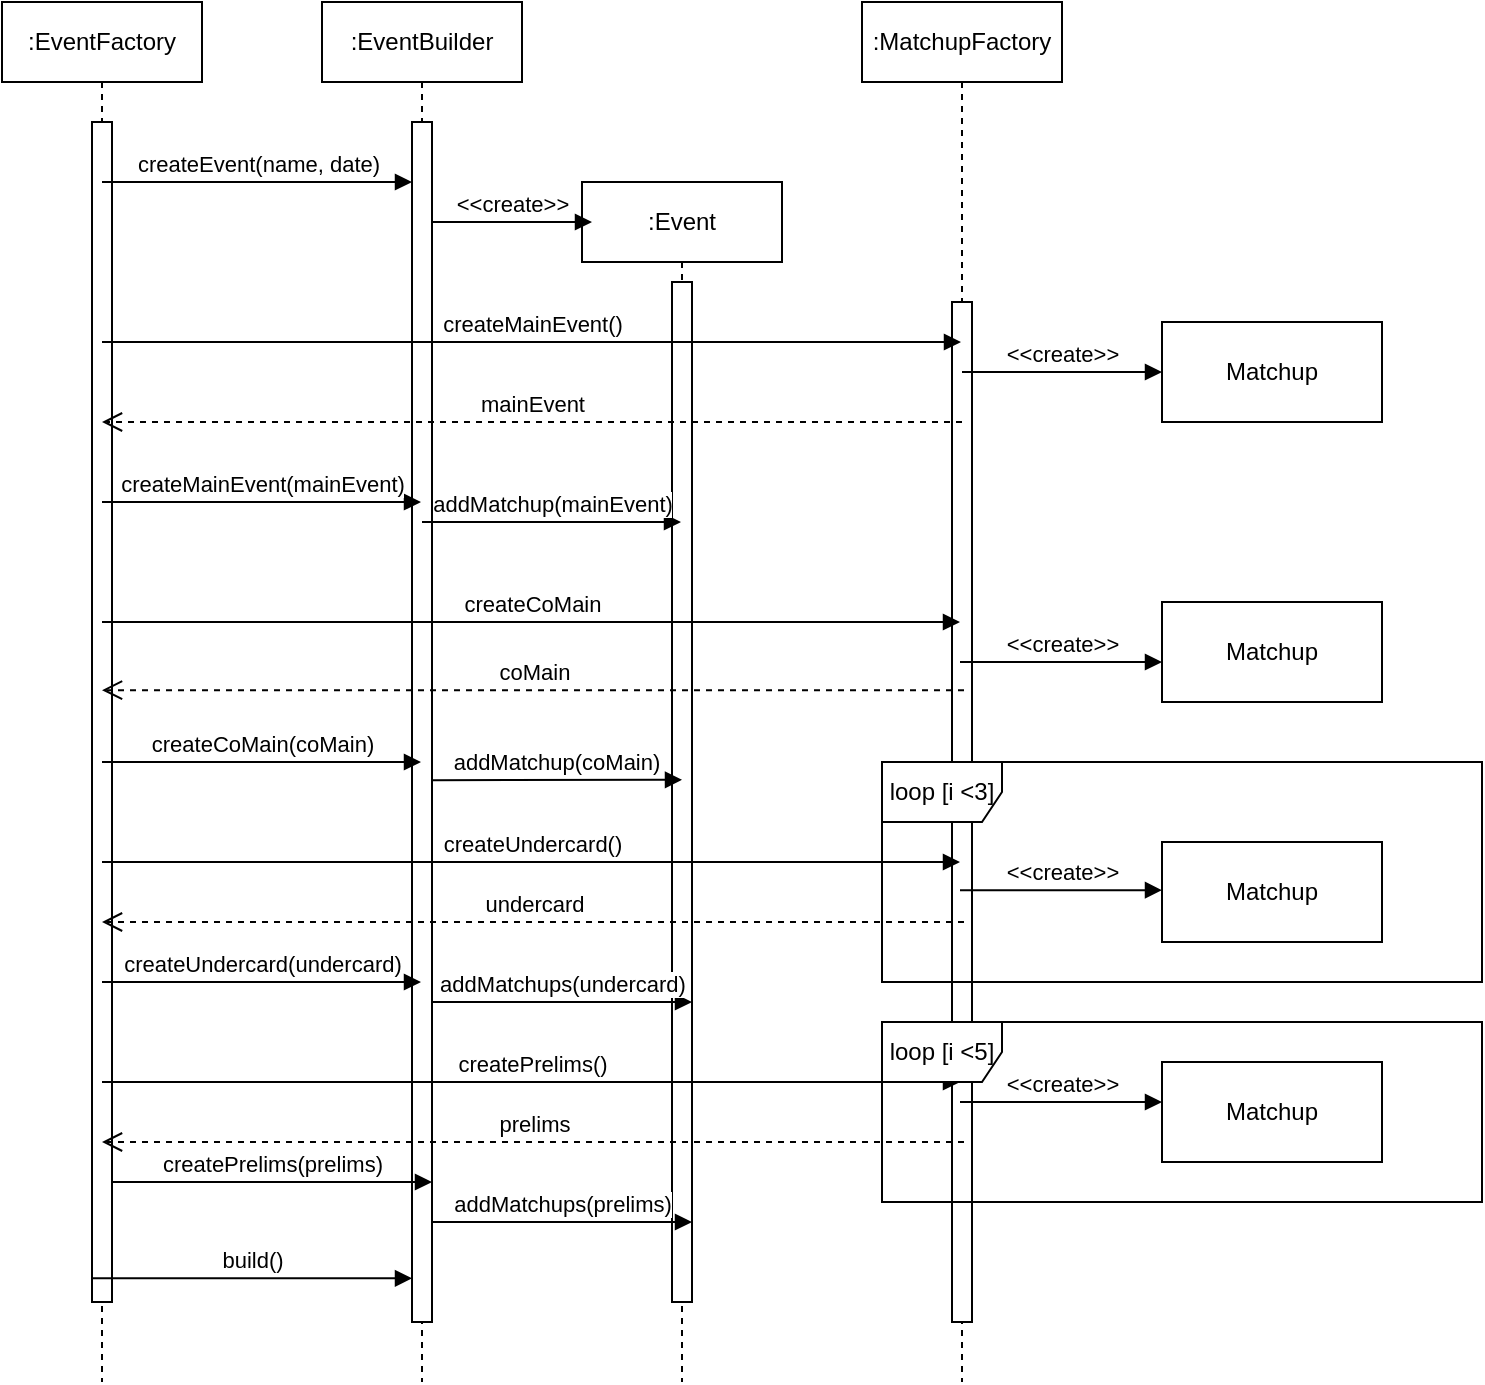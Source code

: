 <mxfile version="24.0.7" type="device">
  <diagram name="Page-1" id="0DBWNqBXxd-q_HpjypD8">
    <mxGraphModel dx="1444" dy="825" grid="1" gridSize="10" guides="1" tooltips="1" connect="1" arrows="1" fold="1" page="1" pageScale="1" pageWidth="850" pageHeight="1100" background="#FFFFFF" math="0" shadow="0">
      <root>
        <mxCell id="0" />
        <mxCell id="1" parent="0" />
        <mxCell id="21zKCzfT9OOpPkAS6_CI-9" value=":EventFactory" style="shape=umlLifeline;perimeter=lifelinePerimeter;whiteSpace=wrap;html=1;container=1;dropTarget=0;collapsible=0;recursiveResize=0;outlineConnect=0;portConstraint=eastwest;newEdgeStyle={&quot;curved&quot;:0,&quot;rounded&quot;:0};" vertex="1" parent="1">
          <mxGeometry x="40" y="40" width="100" height="690" as="geometry" />
        </mxCell>
        <mxCell id="21zKCzfT9OOpPkAS6_CI-13" value="" style="html=1;points=[[0,0,0,0,5],[0,1,0,0,-5],[1,0,0,0,5],[1,1,0,0,-5]];perimeter=orthogonalPerimeter;outlineConnect=0;targetShapes=umlLifeline;portConstraint=eastwest;newEdgeStyle={&quot;curved&quot;:0,&quot;rounded&quot;:0};" vertex="1" parent="21zKCzfT9OOpPkAS6_CI-9">
          <mxGeometry x="45" y="60" width="10" height="590" as="geometry" />
        </mxCell>
        <mxCell id="21zKCzfT9OOpPkAS6_CI-10" value=":EventBuilder" style="shape=umlLifeline;perimeter=lifelinePerimeter;whiteSpace=wrap;html=1;container=1;dropTarget=0;collapsible=0;recursiveResize=0;outlineConnect=0;portConstraint=eastwest;newEdgeStyle={&quot;curved&quot;:0,&quot;rounded&quot;:0};" vertex="1" parent="1">
          <mxGeometry x="200" y="40" width="100" height="690" as="geometry" />
        </mxCell>
        <mxCell id="21zKCzfT9OOpPkAS6_CI-11" value=":Event" style="shape=umlLifeline;perimeter=lifelinePerimeter;whiteSpace=wrap;html=1;container=1;dropTarget=0;collapsible=0;recursiveResize=0;outlineConnect=0;portConstraint=eastwest;newEdgeStyle={&quot;curved&quot;:0,&quot;rounded&quot;:0};" vertex="1" parent="1">
          <mxGeometry x="330" y="130" width="100" height="600" as="geometry" />
        </mxCell>
        <mxCell id="21zKCzfT9OOpPkAS6_CI-18" value="" style="html=1;points=[[0,0,0,0,5],[0,1,0,0,-5],[1,0,0,0,5],[1,1,0,0,-5]];perimeter=orthogonalPerimeter;outlineConnect=0;targetShapes=umlLifeline;portConstraint=eastwest;newEdgeStyle={&quot;curved&quot;:0,&quot;rounded&quot;:0};" vertex="1" parent="21zKCzfT9OOpPkAS6_CI-11">
          <mxGeometry x="45" y="50" width="10" height="510" as="geometry" />
        </mxCell>
        <mxCell id="21zKCzfT9OOpPkAS6_CI-12" value=":MatchupFactory" style="shape=umlLifeline;perimeter=lifelinePerimeter;whiteSpace=wrap;html=1;container=1;dropTarget=0;collapsible=0;recursiveResize=0;outlineConnect=0;portConstraint=eastwest;newEdgeStyle={&quot;curved&quot;:0,&quot;rounded&quot;:0};" vertex="1" parent="1">
          <mxGeometry x="470" y="40" width="100" height="690" as="geometry" />
        </mxCell>
        <mxCell id="21zKCzfT9OOpPkAS6_CI-17" value="" style="html=1;points=[[0,0,0,0,5],[0,1,0,0,-5],[1,0,0,0,5],[1,1,0,0,-5]];perimeter=orthogonalPerimeter;outlineConnect=0;targetShapes=umlLifeline;portConstraint=eastwest;newEdgeStyle={&quot;curved&quot;:0,&quot;rounded&quot;:0};" vertex="1" parent="21zKCzfT9OOpPkAS6_CI-12">
          <mxGeometry x="45" y="150" width="10" height="510" as="geometry" />
        </mxCell>
        <mxCell id="21zKCzfT9OOpPkAS6_CI-14" value="createEvent(name, date)" style="html=1;verticalAlign=bottom;endArrow=block;curved=0;rounded=0;" edge="1" parent="1" target="21zKCzfT9OOpPkAS6_CI-15">
          <mxGeometry width="80" relative="1" as="geometry">
            <mxPoint x="90" y="130" as="sourcePoint" />
            <mxPoint x="170" y="130" as="targetPoint" />
          </mxGeometry>
        </mxCell>
        <mxCell id="21zKCzfT9OOpPkAS6_CI-15" value="" style="html=1;points=[[0,0,0,0,5],[0,1,0,0,-5],[1,0,0,0,5],[1,1,0,0,-5]];perimeter=orthogonalPerimeter;outlineConnect=0;targetShapes=umlLifeline;portConstraint=eastwest;newEdgeStyle={&quot;curved&quot;:0,&quot;rounded&quot;:0};" vertex="1" parent="1">
          <mxGeometry x="245" y="100" width="10" height="600" as="geometry" />
        </mxCell>
        <mxCell id="21zKCzfT9OOpPkAS6_CI-16" value="&amp;lt;&amp;lt;create&amp;gt;&amp;gt;" style="html=1;verticalAlign=bottom;endArrow=block;curved=0;rounded=0;" edge="1" parent="1">
          <mxGeometry width="80" relative="1" as="geometry">
            <mxPoint x="255" y="150" as="sourcePoint" />
            <mxPoint x="335" y="150" as="targetPoint" />
          </mxGeometry>
        </mxCell>
        <mxCell id="21zKCzfT9OOpPkAS6_CI-19" value="createMainEvent()" style="html=1;verticalAlign=bottom;endArrow=block;curved=0;rounded=0;" edge="1" parent="1" target="21zKCzfT9OOpPkAS6_CI-12">
          <mxGeometry width="80" relative="1" as="geometry">
            <mxPoint x="90" y="210" as="sourcePoint" />
            <mxPoint x="170" y="210" as="targetPoint" />
          </mxGeometry>
        </mxCell>
        <mxCell id="21zKCzfT9OOpPkAS6_CI-20" value="mainEvent" style="html=1;verticalAlign=bottom;endArrow=open;dashed=1;endSize=8;curved=0;rounded=0;" edge="1" parent="1" target="21zKCzfT9OOpPkAS6_CI-9">
          <mxGeometry relative="1" as="geometry">
            <mxPoint x="520" y="250" as="sourcePoint" />
            <mxPoint x="440" y="250" as="targetPoint" />
          </mxGeometry>
        </mxCell>
        <mxCell id="21zKCzfT9OOpPkAS6_CI-21" value="createMainEvent(mainEvent)" style="html=1;verticalAlign=bottom;endArrow=block;curved=0;rounded=0;" edge="1" parent="1" target="21zKCzfT9OOpPkAS6_CI-10">
          <mxGeometry width="80" relative="1" as="geometry">
            <mxPoint x="90" y="290" as="sourcePoint" />
            <mxPoint x="170" y="290" as="targetPoint" />
          </mxGeometry>
        </mxCell>
        <mxCell id="21zKCzfT9OOpPkAS6_CI-22" value="addMatchup(mainEvent)" style="html=1;verticalAlign=bottom;endArrow=block;curved=0;rounded=0;" edge="1" parent="1" target="21zKCzfT9OOpPkAS6_CI-11">
          <mxGeometry width="80" relative="1" as="geometry">
            <mxPoint x="250" y="300" as="sourcePoint" />
            <mxPoint x="330" y="300" as="targetPoint" />
          </mxGeometry>
        </mxCell>
        <mxCell id="21zKCzfT9OOpPkAS6_CI-23" value="createCoMain" style="html=1;verticalAlign=bottom;endArrow=block;curved=0;rounded=0;" edge="1" parent="1">
          <mxGeometry width="80" relative="1" as="geometry">
            <mxPoint x="90" y="350" as="sourcePoint" />
            <mxPoint x="519" y="350" as="targetPoint" />
          </mxGeometry>
        </mxCell>
        <mxCell id="21zKCzfT9OOpPkAS6_CI-25" value="coMain" style="html=1;verticalAlign=bottom;endArrow=open;dashed=1;endSize=8;curved=0;rounded=0;" edge="1" parent="1">
          <mxGeometry relative="1" as="geometry">
            <mxPoint x="521" y="384.09" as="sourcePoint" />
            <mxPoint x="90" y="384.09" as="targetPoint" />
          </mxGeometry>
        </mxCell>
        <mxCell id="21zKCzfT9OOpPkAS6_CI-26" value="undercard" style="html=1;verticalAlign=bottom;endArrow=open;dashed=1;endSize=8;curved=0;rounded=0;" edge="1" parent="1">
          <mxGeometry relative="1" as="geometry">
            <mxPoint x="521" y="500" as="sourcePoint" />
            <mxPoint x="90" y="500" as="targetPoint" />
          </mxGeometry>
        </mxCell>
        <mxCell id="21zKCzfT9OOpPkAS6_CI-27" value="prelims" style="html=1;verticalAlign=bottom;endArrow=open;dashed=1;endSize=8;curved=0;rounded=0;" edge="1" parent="1">
          <mxGeometry relative="1" as="geometry">
            <mxPoint x="521" y="610" as="sourcePoint" />
            <mxPoint x="90" y="610" as="targetPoint" />
          </mxGeometry>
        </mxCell>
        <mxCell id="21zKCzfT9OOpPkAS6_CI-28" value="addMatchup(coMain)" style="html=1;verticalAlign=bottom;endArrow=block;curved=0;rounded=0;entryX=0.5;entryY=0.488;entryDx=0;entryDy=0;entryPerimeter=0;" edge="1" parent="1" target="21zKCzfT9OOpPkAS6_CI-18">
          <mxGeometry width="80" relative="1" as="geometry">
            <mxPoint x="255" y="429.09" as="sourcePoint" />
            <mxPoint x="370" y="429" as="targetPoint" />
          </mxGeometry>
        </mxCell>
        <mxCell id="21zKCzfT9OOpPkAS6_CI-29" value="addMatchups(undercard)" style="html=1;verticalAlign=bottom;endArrow=block;curved=0;rounded=0;" edge="1" parent="1">
          <mxGeometry width="80" relative="1" as="geometry">
            <mxPoint x="255" y="540" as="sourcePoint" />
            <mxPoint x="385" y="540" as="targetPoint" />
          </mxGeometry>
        </mxCell>
        <mxCell id="21zKCzfT9OOpPkAS6_CI-30" value="addMatchups(prelims)" style="html=1;verticalAlign=bottom;endArrow=block;curved=0;rounded=0;" edge="1" parent="1">
          <mxGeometry width="80" relative="1" as="geometry">
            <mxPoint x="255" y="650" as="sourcePoint" />
            <mxPoint x="385" y="650" as="targetPoint" />
          </mxGeometry>
        </mxCell>
        <mxCell id="21zKCzfT9OOpPkAS6_CI-31" value="createCoMain(coMain)" style="html=1;verticalAlign=bottom;endArrow=block;curved=0;rounded=0;" edge="1" parent="1" target="21zKCzfT9OOpPkAS6_CI-10">
          <mxGeometry width="80" relative="1" as="geometry">
            <mxPoint x="90" y="420" as="sourcePoint" />
            <mxPoint x="170" y="420" as="targetPoint" />
          </mxGeometry>
        </mxCell>
        <mxCell id="21zKCzfT9OOpPkAS6_CI-33" value="createUndercard()" style="html=1;verticalAlign=bottom;endArrow=block;curved=0;rounded=0;" edge="1" parent="1">
          <mxGeometry width="80" relative="1" as="geometry">
            <mxPoint x="90" y="470" as="sourcePoint" />
            <mxPoint x="519" y="470" as="targetPoint" />
          </mxGeometry>
        </mxCell>
        <mxCell id="21zKCzfT9OOpPkAS6_CI-34" value="createPrelims()" style="html=1;verticalAlign=bottom;endArrow=block;curved=0;rounded=0;" edge="1" parent="1">
          <mxGeometry width="80" relative="1" as="geometry">
            <mxPoint x="90" y="580" as="sourcePoint" />
            <mxPoint x="519" y="580" as="targetPoint" />
          </mxGeometry>
        </mxCell>
        <mxCell id="21zKCzfT9OOpPkAS6_CI-35" value="createUndercard(undercard)" style="html=1;verticalAlign=bottom;endArrow=block;curved=0;rounded=0;" edge="1" parent="1" target="21zKCzfT9OOpPkAS6_CI-10">
          <mxGeometry width="80" relative="1" as="geometry">
            <mxPoint x="90" y="530" as="sourcePoint" />
            <mxPoint x="170" y="530" as="targetPoint" />
          </mxGeometry>
        </mxCell>
        <mxCell id="21zKCzfT9OOpPkAS6_CI-37" value="createPrelims(prelims)" style="html=1;verticalAlign=bottom;endArrow=block;curved=0;rounded=0;" edge="1" parent="1">
          <mxGeometry width="80" relative="1" as="geometry">
            <mxPoint x="95" y="630" as="sourcePoint" />
            <mxPoint x="255" y="630" as="targetPoint" />
          </mxGeometry>
        </mxCell>
        <mxCell id="21zKCzfT9OOpPkAS6_CI-39" value="build()" style="html=1;verticalAlign=bottom;endArrow=block;curved=0;rounded=0;" edge="1" parent="1">
          <mxGeometry width="80" relative="1" as="geometry">
            <mxPoint x="85.5" y="678.18" as="sourcePoint" />
            <mxPoint x="245" y="678.18" as="targetPoint" />
          </mxGeometry>
        </mxCell>
        <mxCell id="21zKCzfT9OOpPkAS6_CI-41" value="Matchup" style="html=1;whiteSpace=wrap;" vertex="1" parent="1">
          <mxGeometry x="620" y="200" width="110" height="50" as="geometry" />
        </mxCell>
        <mxCell id="21zKCzfT9OOpPkAS6_CI-42" value="Matchup" style="html=1;whiteSpace=wrap;" vertex="1" parent="1">
          <mxGeometry x="620" y="340" width="110" height="50" as="geometry" />
        </mxCell>
        <mxCell id="21zKCzfT9OOpPkAS6_CI-43" value="Matchup" style="html=1;whiteSpace=wrap;" vertex="1" parent="1">
          <mxGeometry x="620" y="460" width="110" height="50" as="geometry" />
        </mxCell>
        <mxCell id="21zKCzfT9OOpPkAS6_CI-44" value="Matchup" style="html=1;whiteSpace=wrap;" vertex="1" parent="1">
          <mxGeometry x="620" y="570" width="110" height="50" as="geometry" />
        </mxCell>
        <mxCell id="21zKCzfT9OOpPkAS6_CI-45" value="&amp;lt;&amp;lt;create&amp;gt;&amp;gt;" style="html=1;verticalAlign=bottom;endArrow=block;curved=0;rounded=0;entryX=0;entryY=0.5;entryDx=0;entryDy=0;" edge="1" parent="1" source="21zKCzfT9OOpPkAS6_CI-12" target="21zKCzfT9OOpPkAS6_CI-41">
          <mxGeometry width="80" relative="1" as="geometry">
            <mxPoint x="530" y="230" as="sourcePoint" />
            <mxPoint x="580" y="230" as="targetPoint" />
          </mxGeometry>
        </mxCell>
        <mxCell id="21zKCzfT9OOpPkAS6_CI-49" value="&amp;lt;&amp;lt;create&amp;gt;&amp;gt;" style="html=1;verticalAlign=bottom;endArrow=block;curved=0;rounded=0;entryX=0;entryY=0.5;entryDx=0;entryDy=0;" edge="1" parent="1">
          <mxGeometry width="80" relative="1" as="geometry">
            <mxPoint x="519" y="370" as="sourcePoint" />
            <mxPoint x="620" y="370" as="targetPoint" />
          </mxGeometry>
        </mxCell>
        <mxCell id="21zKCzfT9OOpPkAS6_CI-50" value="&amp;lt;&amp;lt;create&amp;gt;&amp;gt;" style="html=1;verticalAlign=bottom;endArrow=block;curved=0;rounded=0;entryX=0;entryY=0.5;entryDx=0;entryDy=0;" edge="1" parent="1">
          <mxGeometry width="80" relative="1" as="geometry">
            <mxPoint x="519" y="484.09" as="sourcePoint" />
            <mxPoint x="620" y="484.09" as="targetPoint" />
          </mxGeometry>
        </mxCell>
        <mxCell id="21zKCzfT9OOpPkAS6_CI-51" value="&amp;lt;&amp;lt;create&amp;gt;&amp;gt;" style="html=1;verticalAlign=bottom;endArrow=block;curved=0;rounded=0;entryX=0;entryY=0.5;entryDx=0;entryDy=0;" edge="1" parent="1">
          <mxGeometry width="80" relative="1" as="geometry">
            <mxPoint x="519" y="590" as="sourcePoint" />
            <mxPoint x="620" y="590" as="targetPoint" />
          </mxGeometry>
        </mxCell>
        <mxCell id="21zKCzfT9OOpPkAS6_CI-52" value="loop [i &amp;lt;3]" style="shape=umlFrame;whiteSpace=wrap;html=1;pointerEvents=0;" vertex="1" parent="1">
          <mxGeometry x="480" y="420" width="300" height="110" as="geometry" />
        </mxCell>
        <mxCell id="21zKCzfT9OOpPkAS6_CI-53" value="loop [i &amp;lt;5]" style="shape=umlFrame;whiteSpace=wrap;html=1;pointerEvents=0;" vertex="1" parent="1">
          <mxGeometry x="480" y="550" width="300" height="90" as="geometry" />
        </mxCell>
      </root>
    </mxGraphModel>
  </diagram>
</mxfile>

